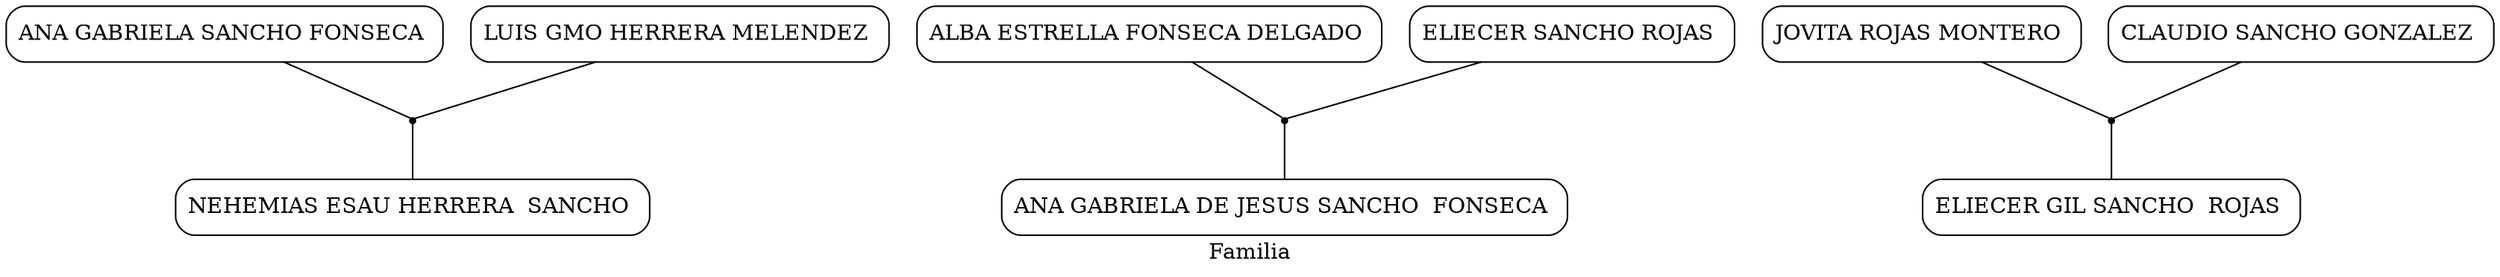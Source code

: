 strict digraph  {
	graph [diredgeconstraints=true,
		label=Familia,
		mode=ipsep,
		overlap=orthoxy,
		sep=0.5
	];
	node [shape=box,
		style=rounded
	];
	"NEHEMIAS ESAU HERRERA  SANCHO ANA GABRIELA SANCHO FONSECA LUIS GMO HERRERA MELENDEZ "	 [shape=point];
	"ANA GABRIELA SANCHO FONSECA " -> "NEHEMIAS ESAU HERRERA  SANCHO ANA GABRIELA SANCHO FONSECA LUIS GMO HERRERA MELENDEZ "	 [arrowhead=none];
	"LUIS GMO HERRERA MELENDEZ " -> "NEHEMIAS ESAU HERRERA  SANCHO ANA GABRIELA SANCHO FONSECA LUIS GMO HERRERA MELENDEZ "	 [arrowhead=none];
	"NEHEMIAS ESAU HERRERA  SANCHO ANA GABRIELA SANCHO FONSECA LUIS GMO HERRERA MELENDEZ " -> "NEHEMIAS ESAU HERRERA  SANCHO "	 [arrowhead=none];
	"ANA GABRIELA DE JESUS SANCHO  FONSECA ALBA ESTRELLA FONSECA DELGADO ELIECER SANCHO ROJAS "	 [shape=point];
	"ALBA ESTRELLA FONSECA DELGADO " -> "ANA GABRIELA DE JESUS SANCHO  FONSECA ALBA ESTRELLA FONSECA DELGADO ELIECER SANCHO ROJAS "	 [arrowhead=none];
	"ELIECER SANCHO ROJAS " -> "ANA GABRIELA DE JESUS SANCHO  FONSECA ALBA ESTRELLA FONSECA DELGADO ELIECER SANCHO ROJAS "	 [arrowhead=none];
	"ANA GABRIELA DE JESUS SANCHO  FONSECA ALBA ESTRELLA FONSECA DELGADO ELIECER SANCHO ROJAS " -> "ANA GABRIELA DE JESUS SANCHO  FONSECA "	 [arrowhead=none];
	"ELIECER GIL SANCHO  ROJAS JOVITA ROJAS MONTERO CLAUDIO SANCHO GONZALEZ "	 [shape=point];
	"JOVITA ROJAS MONTERO " -> "ELIECER GIL SANCHO  ROJAS JOVITA ROJAS MONTERO CLAUDIO SANCHO GONZALEZ "	 [arrowhead=none];
	"CLAUDIO SANCHO GONZALEZ " -> "ELIECER GIL SANCHO  ROJAS JOVITA ROJAS MONTERO CLAUDIO SANCHO GONZALEZ "	 [arrowhead=none];
	"ELIECER GIL SANCHO  ROJAS JOVITA ROJAS MONTERO CLAUDIO SANCHO GONZALEZ " -> "ELIECER GIL SANCHO  ROJAS "	 [arrowhead=none];
}
